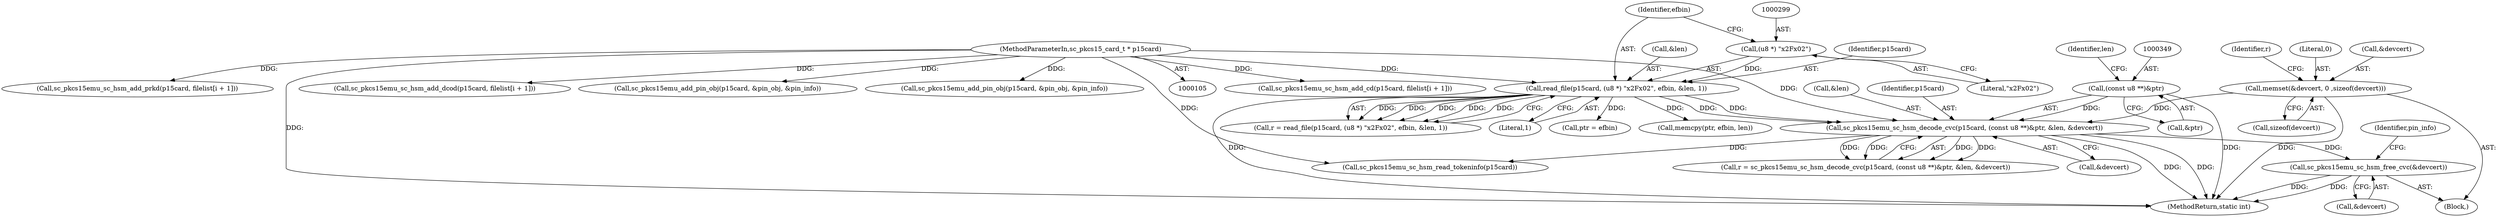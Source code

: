 digraph "0_OpenSC_360e95d45ac4123255a4c796db96337f332160ad#diff-d643a0fa169471dbf2912f4866dc49c5_6@API" {
"1000598" [label="(Call,sc_pkcs15emu_sc_hsm_free_cvc(&devcert))"];
"1000346" [label="(Call,sc_pkcs15emu_sc_hsm_decode_cvc(p15card, (const u8 **)&ptr, &len, &devcert))"];
"1000296" [label="(Call,read_file(p15card, (u8 *) \"\x2F\x02\", efbin, &len, 1))"];
"1000106" [label="(MethodParameterIn,sc_pkcs15_card_t * p15card)"];
"1000298" [label="(Call,(u8 *) \"\x2F\x02\")"];
"1000348" [label="(Call,(const u8 **)&ptr)"];
"1000338" [label="(Call,memset(&devcert, 0 ,sizeof(devcert)))"];
"1001063" [label="(Call,sc_pkcs15emu_sc_hsm_add_cd(p15card, filelist[i + 1]))"];
"1000300" [label="(Literal,\"\x2F\x02\")"];
"1000354" [label="(Call,&devcert)"];
"1000603" [label="(Identifier,pin_info)"];
"1000598" [label="(Call,sc_pkcs15emu_sc_hsm_free_cvc(&devcert))"];
"1000352" [label="(Call,&len)"];
"1000302" [label="(Call,&len)"];
"1001041" [label="(Call,sc_pkcs15emu_sc_hsm_add_prkd(p15card, filelist[i + 1]))"];
"1001087" [label="(MethodReturn,static int)"];
"1000599" [label="(Call,&devcert)"];
"1000294" [label="(Call,r = read_file(p15card, (u8 *) \"\x2F\x02\", efbin, &len, 1))"];
"1000297" [label="(Identifier,p15card)"];
"1000107" [label="(Block,)"];
"1000296" [label="(Call,read_file(p15card, (u8 *) \"\x2F\x02\", efbin, &len, 1))"];
"1000339" [label="(Call,&devcert)"];
"1001052" [label="(Call,sc_pkcs15emu_sc_hsm_add_dcod(p15card, filelist[i + 1]))"];
"1000338" [label="(Call,memset(&devcert, 0 ,sizeof(devcert)))"];
"1000902" [label="(Call,sc_pkcs15emu_add_pin_obj(p15card, &pin_obj, &pin_info))"];
"1000348" [label="(Call,(const u8 **)&ptr)"];
"1000345" [label="(Identifier,r)"];
"1000304" [label="(Literal,1)"];
"1000350" [label="(Call,&ptr)"];
"1000341" [label="(Literal,0)"];
"1000344" [label="(Call,r = sc_pkcs15emu_sc_hsm_decode_cvc(p15card, (const u8 **)&ptr, &len, &devcert))"];
"1000346" [label="(Call,sc_pkcs15emu_sc_hsm_decode_cvc(p15card, (const u8 **)&ptr, &len, &devcert))"];
"1000752" [label="(Call,sc_pkcs15emu_add_pin_obj(p15card, &pin_obj, &pin_info))"];
"1000301" [label="(Identifier,efbin)"];
"1000347" [label="(Identifier,p15card)"];
"1000335" [label="(Call,ptr = efbin)"];
"1000321" [label="(Call,memcpy(ptr, efbin, len))"];
"1000353" [label="(Identifier,len)"];
"1000106" [label="(MethodParameterIn,sc_pkcs15_card_t * p15card)"];
"1000298" [label="(Call,(u8 *) \"\x2F\x02\")"];
"1000362" [label="(Call,sc_pkcs15emu_sc_hsm_read_tokeninfo(p15card))"];
"1000342" [label="(Call,sizeof(devcert))"];
"1000598" -> "1000107"  [label="AST: "];
"1000598" -> "1000599"  [label="CFG: "];
"1000599" -> "1000598"  [label="AST: "];
"1000603" -> "1000598"  [label="CFG: "];
"1000598" -> "1001087"  [label="DDG: "];
"1000598" -> "1001087"  [label="DDG: "];
"1000346" -> "1000598"  [label="DDG: "];
"1000346" -> "1000344"  [label="AST: "];
"1000346" -> "1000354"  [label="CFG: "];
"1000347" -> "1000346"  [label="AST: "];
"1000348" -> "1000346"  [label="AST: "];
"1000352" -> "1000346"  [label="AST: "];
"1000354" -> "1000346"  [label="AST: "];
"1000344" -> "1000346"  [label="CFG: "];
"1000346" -> "1001087"  [label="DDG: "];
"1000346" -> "1001087"  [label="DDG: "];
"1000346" -> "1000344"  [label="DDG: "];
"1000346" -> "1000344"  [label="DDG: "];
"1000346" -> "1000344"  [label="DDG: "];
"1000346" -> "1000344"  [label="DDG: "];
"1000296" -> "1000346"  [label="DDG: "];
"1000296" -> "1000346"  [label="DDG: "];
"1000106" -> "1000346"  [label="DDG: "];
"1000348" -> "1000346"  [label="DDG: "];
"1000338" -> "1000346"  [label="DDG: "];
"1000346" -> "1000362"  [label="DDG: "];
"1000296" -> "1000294"  [label="AST: "];
"1000296" -> "1000304"  [label="CFG: "];
"1000297" -> "1000296"  [label="AST: "];
"1000298" -> "1000296"  [label="AST: "];
"1000301" -> "1000296"  [label="AST: "];
"1000302" -> "1000296"  [label="AST: "];
"1000304" -> "1000296"  [label="AST: "];
"1000294" -> "1000296"  [label="CFG: "];
"1000296" -> "1001087"  [label="DDG: "];
"1000296" -> "1000294"  [label="DDG: "];
"1000296" -> "1000294"  [label="DDG: "];
"1000296" -> "1000294"  [label="DDG: "];
"1000296" -> "1000294"  [label="DDG: "];
"1000296" -> "1000294"  [label="DDG: "];
"1000106" -> "1000296"  [label="DDG: "];
"1000298" -> "1000296"  [label="DDG: "];
"1000296" -> "1000321"  [label="DDG: "];
"1000296" -> "1000335"  [label="DDG: "];
"1000106" -> "1000105"  [label="AST: "];
"1000106" -> "1001087"  [label="DDG: "];
"1000106" -> "1000362"  [label="DDG: "];
"1000106" -> "1000752"  [label="DDG: "];
"1000106" -> "1000902"  [label="DDG: "];
"1000106" -> "1001041"  [label="DDG: "];
"1000106" -> "1001052"  [label="DDG: "];
"1000106" -> "1001063"  [label="DDG: "];
"1000298" -> "1000300"  [label="CFG: "];
"1000299" -> "1000298"  [label="AST: "];
"1000300" -> "1000298"  [label="AST: "];
"1000301" -> "1000298"  [label="CFG: "];
"1000348" -> "1000350"  [label="CFG: "];
"1000349" -> "1000348"  [label="AST: "];
"1000350" -> "1000348"  [label="AST: "];
"1000353" -> "1000348"  [label="CFG: "];
"1000348" -> "1001087"  [label="DDG: "];
"1000338" -> "1000107"  [label="AST: "];
"1000338" -> "1000342"  [label="CFG: "];
"1000339" -> "1000338"  [label="AST: "];
"1000341" -> "1000338"  [label="AST: "];
"1000342" -> "1000338"  [label="AST: "];
"1000345" -> "1000338"  [label="CFG: "];
"1000338" -> "1001087"  [label="DDG: "];
}
